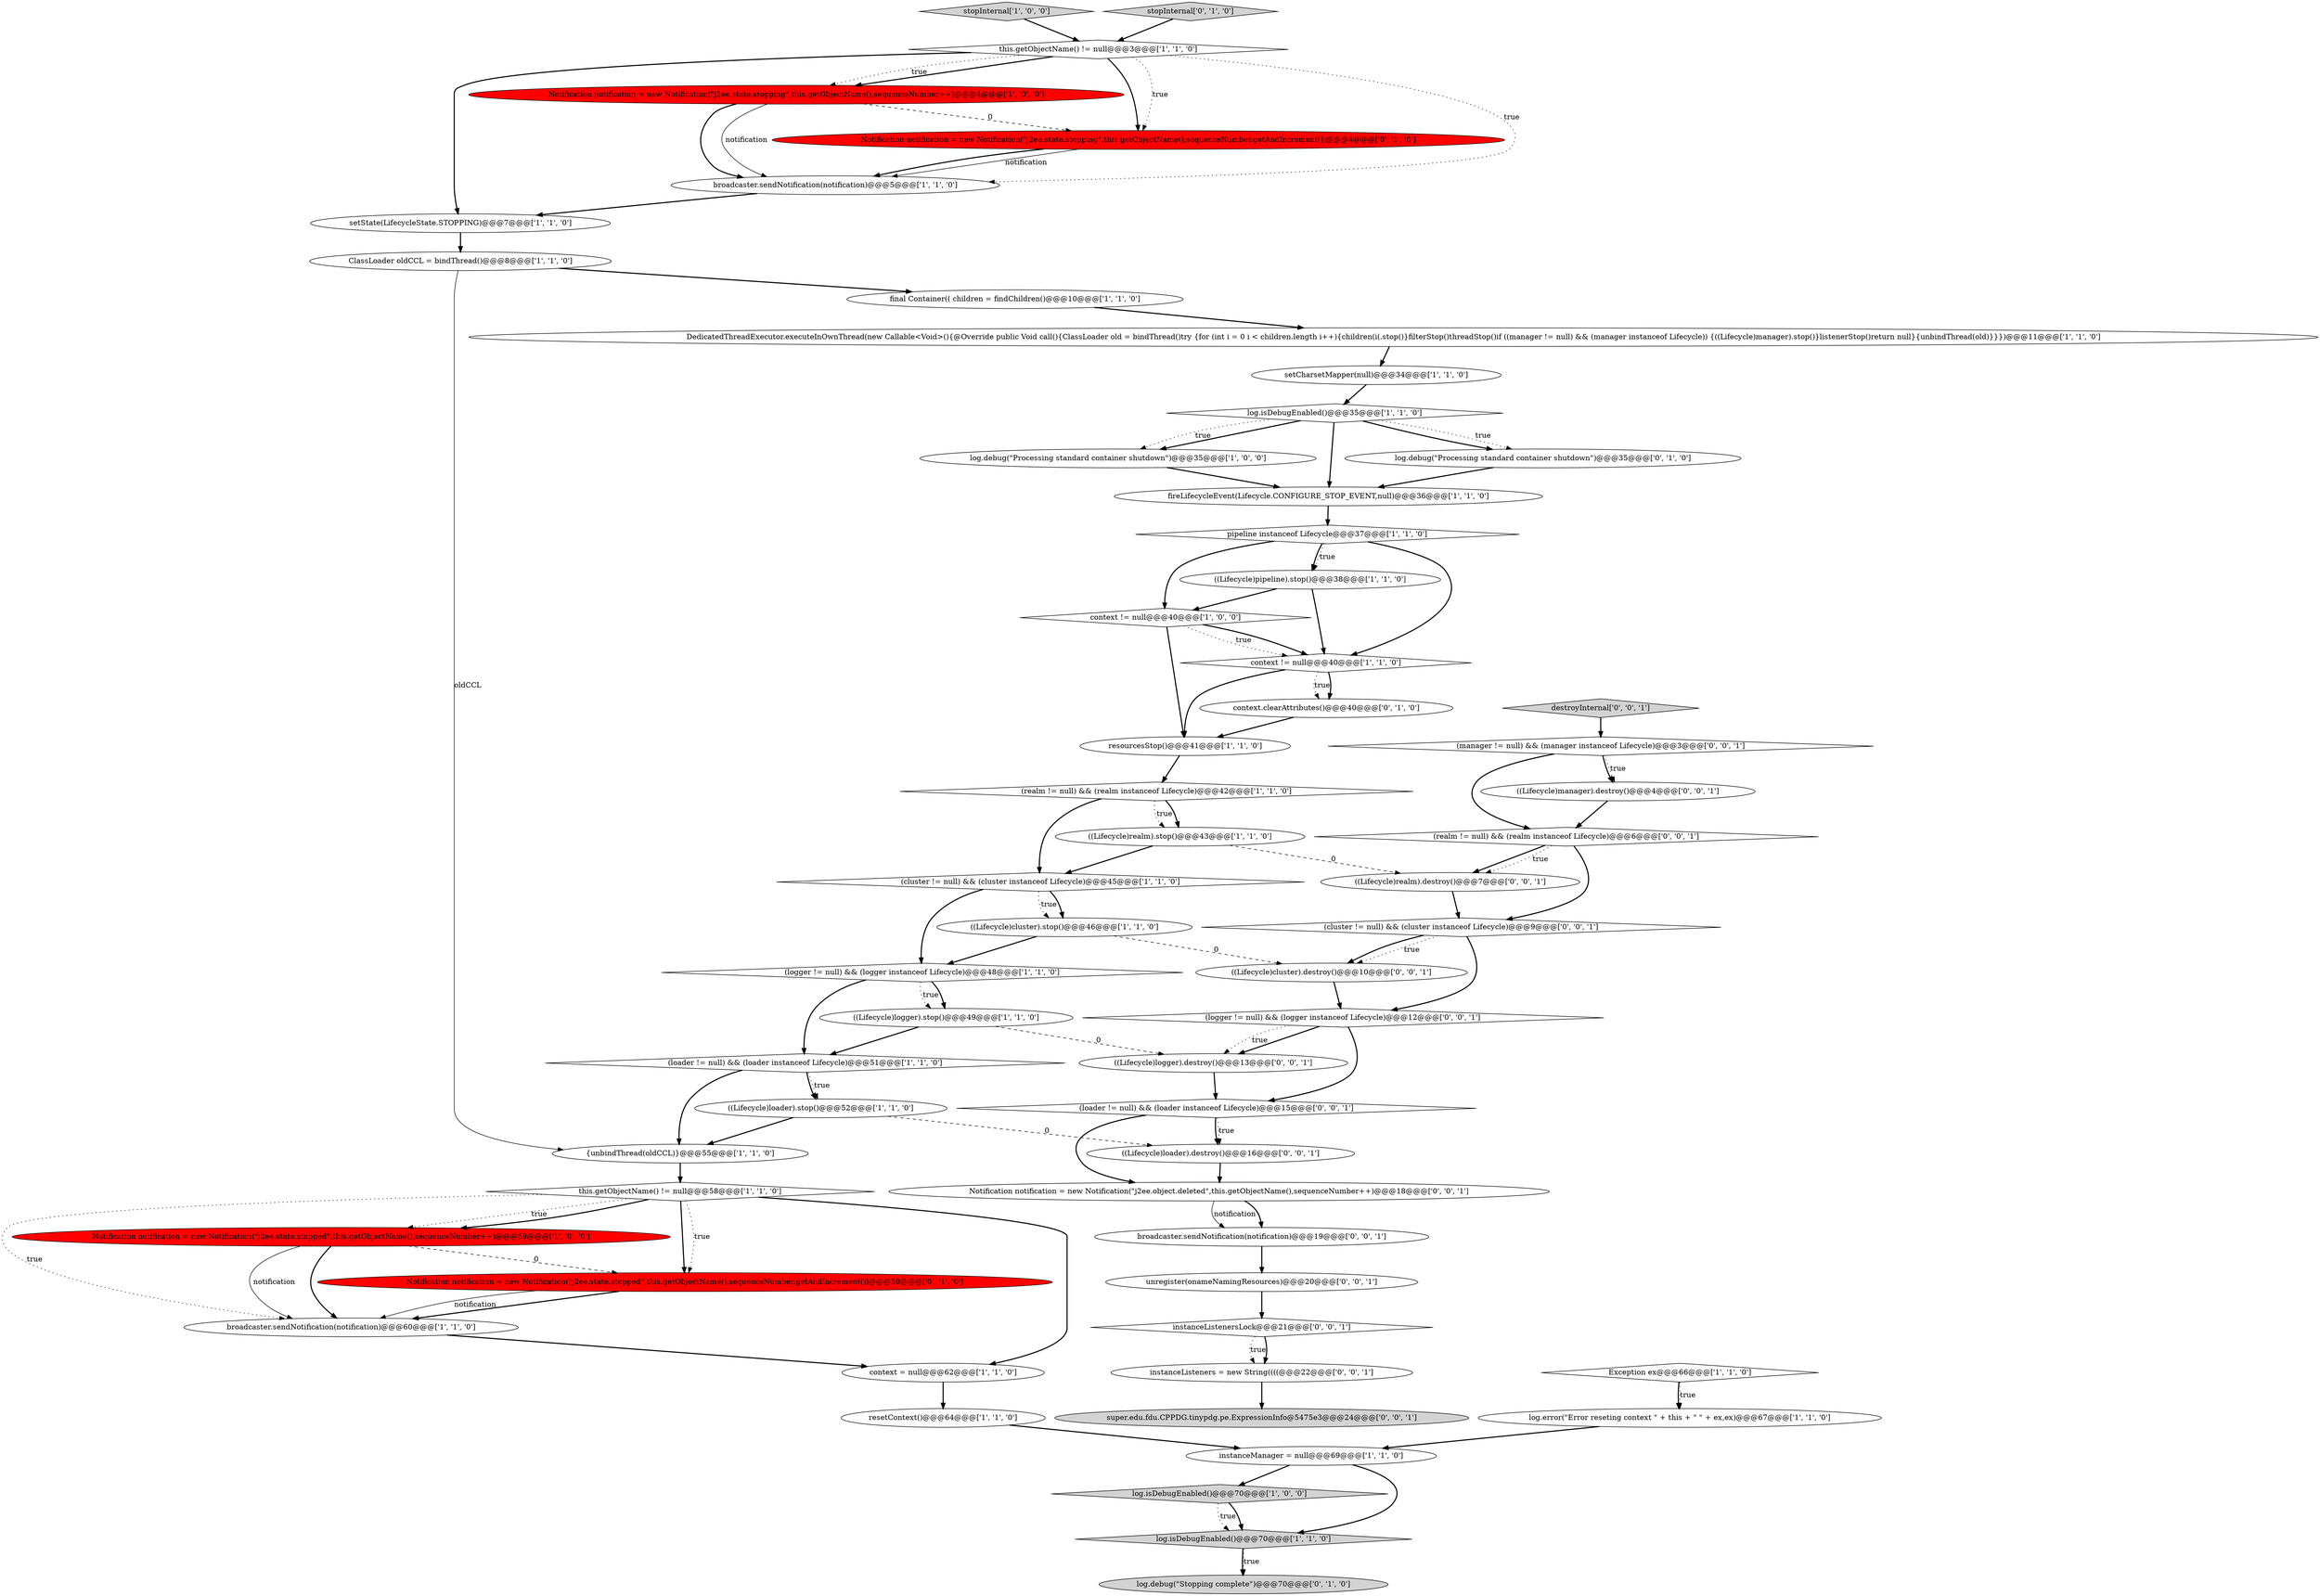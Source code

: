 digraph {
2 [style = filled, label = "((Lifecycle)loader).stop()@@@52@@@['1', '1', '0']", fillcolor = white, shape = ellipse image = "AAA0AAABBB1BBB"];
10 [style = filled, label = "this.getObjectName() != null@@@3@@@['1', '1', '0']", fillcolor = white, shape = diamond image = "AAA0AAABBB1BBB"];
44 [style = filled, label = "(logger != null) && (logger instanceof Lifecycle)@@@12@@@['0', '0', '1']", fillcolor = white, shape = diamond image = "AAA0AAABBB3BBB"];
5 [style = filled, label = "(logger != null) && (logger instanceof Lifecycle)@@@48@@@['1', '1', '0']", fillcolor = white, shape = diamond image = "AAA0AAABBB1BBB"];
28 [style = filled, label = "stopInternal['1', '0', '0']", fillcolor = lightgray, shape = diamond image = "AAA0AAABBB1BBB"];
13 [style = filled, label = "((Lifecycle)realm).stop()@@@43@@@['1', '1', '0']", fillcolor = white, shape = ellipse image = "AAA0AAABBB1BBB"];
48 [style = filled, label = "((Lifecycle)loader).destroy()@@@16@@@['0', '0', '1']", fillcolor = white, shape = ellipse image = "AAA0AAABBB3BBB"];
21 [style = filled, label = "log.isDebugEnabled()@@@70@@@['1', '0', '0']", fillcolor = lightgray, shape = diamond image = "AAA0AAABBB1BBB"];
9 [style = filled, label = "Exception ex@@@66@@@['1', '1', '0']", fillcolor = white, shape = diamond image = "AAA0AAABBB1BBB"];
35 [style = filled, label = "resetContext()@@@64@@@['1', '1', '0']", fillcolor = white, shape = ellipse image = "AAA0AAABBB1BBB"];
14 [style = filled, label = "setCharsetMapper(null)@@@34@@@['1', '1', '0']", fillcolor = white, shape = ellipse image = "AAA0AAABBB1BBB"];
22 [style = filled, label = "log.isDebugEnabled()@@@70@@@['1', '1', '0']", fillcolor = lightgray, shape = diamond image = "AAA0AAABBB1BBB"];
38 [style = filled, label = "Notification notification = new Notification(\"j2ee.state.stopping\",this.getObjectName(),sequenceNumber.getAndIncrement())@@@4@@@['0', '1', '0']", fillcolor = red, shape = ellipse image = "AAA1AAABBB2BBB"];
47 [style = filled, label = "((Lifecycle)realm).destroy()@@@7@@@['0', '0', '1']", fillcolor = white, shape = ellipse image = "AAA0AAABBB3BBB"];
8 [style = filled, label = "pipeline instanceof Lifecycle@@@37@@@['1', '1', '0']", fillcolor = white, shape = diamond image = "AAA0AAABBB1BBB"];
53 [style = filled, label = "Notification notification = new Notification(\"j2ee.object.deleted\",this.getObjectName(),sequenceNumber++)@@@18@@@['0', '0', '1']", fillcolor = white, shape = ellipse image = "AAA0AAABBB3BBB"];
34 [style = filled, label = "fireLifecycleEvent(Lifecycle.CONFIGURE_STOP_EVENT,null)@@@36@@@['1', '1', '0']", fillcolor = white, shape = ellipse image = "AAA0AAABBB1BBB"];
51 [style = filled, label = "broadcaster.sendNotification(notification)@@@19@@@['0', '0', '1']", fillcolor = white, shape = ellipse image = "AAA0AAABBB3BBB"];
58 [style = filled, label = "instanceListenersLock@@@21@@@['0', '0', '1']", fillcolor = white, shape = diamond image = "AAA0AAABBB3BBB"];
43 [style = filled, label = "(realm != null) && (realm instanceof Lifecycle)@@@6@@@['0', '0', '1']", fillcolor = white, shape = diamond image = "AAA0AAABBB3BBB"];
52 [style = filled, label = "super.edu.fdu.CPPDG.tinypdg.pe.ExpressionInfo@5475e3@@@24@@@['0', '0', '1']", fillcolor = lightgray, shape = ellipse image = "AAA0AAABBB3BBB"];
19 [style = filled, label = "Notification notification = new Notification(\"j2ee.state.stopped\",this.getObjectName(),sequenceNumber++)@@@59@@@['1', '0', '0']", fillcolor = red, shape = ellipse image = "AAA1AAABBB1BBB"];
42 [style = filled, label = "(cluster != null) && (cluster instanceof Lifecycle)@@@9@@@['0', '0', '1']", fillcolor = white, shape = diamond image = "AAA0AAABBB3BBB"];
36 [style = filled, label = "context.clearAttributes()@@@40@@@['0', '1', '0']", fillcolor = white, shape = ellipse image = "AAA0AAABBB2BBB"];
41 [style = filled, label = "Notification notification = new Notification(\"j2ee.state.stopped\",this.getObjectName(),sequenceNumber.getAndIncrement())@@@59@@@['0', '1', '0']", fillcolor = red, shape = ellipse image = "AAA1AAABBB2BBB"];
0 [style = filled, label = "broadcaster.sendNotification(notification)@@@60@@@['1', '1', '0']", fillcolor = white, shape = ellipse image = "AAA0AAABBB1BBB"];
55 [style = filled, label = "instanceListeners = new String((((@@@22@@@['0', '0', '1']", fillcolor = white, shape = ellipse image = "AAA0AAABBB3BBB"];
45 [style = filled, label = "((Lifecycle)manager).destroy()@@@4@@@['0', '0', '1']", fillcolor = white, shape = ellipse image = "AAA0AAABBB3BBB"];
6 [style = filled, label = "log.error(\"Error reseting context \" + this + \" \" + ex,ex)@@@67@@@['1', '1', '0']", fillcolor = white, shape = ellipse image = "AAA0AAABBB1BBB"];
7 [style = filled, label = "log.debug(\"Processing standard container shutdown\")@@@35@@@['1', '0', '0']", fillcolor = white, shape = ellipse image = "AAA0AAABBB1BBB"];
18 [style = filled, label = "final Container(( children = findChildren()@@@10@@@['1', '1', '0']", fillcolor = white, shape = ellipse image = "AAA0AAABBB1BBB"];
23 [style = filled, label = "DedicatedThreadExecutor.executeInOwnThread(new Callable<Void>(){@Override public Void call(){ClassLoader old = bindThread()try {for (int i = 0 i < children.length i++){children(i(.stop()}filterStop()threadStop()if ((manager != null) && (manager instanceof Lifecycle)) {((Lifecycle)manager).stop()}listenerStop()return null}{unbindThread(old)}}})@@@11@@@['1', '1', '0']", fillcolor = white, shape = ellipse image = "AAA0AAABBB1BBB"];
27 [style = filled, label = "((Lifecycle)pipeline).stop()@@@38@@@['1', '1', '0']", fillcolor = white, shape = ellipse image = "AAA0AAABBB1BBB"];
24 [style = filled, label = "instanceManager = null@@@69@@@['1', '1', '0']", fillcolor = white, shape = ellipse image = "AAA0AAABBB1BBB"];
46 [style = filled, label = "(manager != null) && (manager instanceof Lifecycle)@@@3@@@['0', '0', '1']", fillcolor = white, shape = diamond image = "AAA0AAABBB3BBB"];
50 [style = filled, label = "((Lifecycle)logger).destroy()@@@13@@@['0', '0', '1']", fillcolor = white, shape = ellipse image = "AAA0AAABBB3BBB"];
39 [style = filled, label = "stopInternal['0', '1', '0']", fillcolor = lightgray, shape = diamond image = "AAA0AAABBB2BBB"];
17 [style = filled, label = "(loader != null) && (loader instanceof Lifecycle)@@@51@@@['1', '1', '0']", fillcolor = white, shape = diamond image = "AAA0AAABBB1BBB"];
20 [style = filled, label = "((Lifecycle)cluster).stop()@@@46@@@['1', '1', '0']", fillcolor = white, shape = ellipse image = "AAA0AAABBB1BBB"];
29 [style = filled, label = "context != null@@@40@@@['1', '1', '0']", fillcolor = white, shape = diamond image = "AAA0AAABBB1BBB"];
30 [style = filled, label = "{unbindThread(oldCCL)}@@@55@@@['1', '1', '0']", fillcolor = white, shape = ellipse image = "AAA0AAABBB1BBB"];
37 [style = filled, label = "log.debug(\"Stopping complete\")@@@70@@@['0', '1', '0']", fillcolor = lightgray, shape = ellipse image = "AAA0AAABBB2BBB"];
32 [style = filled, label = "Notification notification = new Notification(\"j2ee.state.stopping\",this.getObjectName(),sequenceNumber++)@@@4@@@['1', '0', '0']", fillcolor = red, shape = ellipse image = "AAA1AAABBB1BBB"];
15 [style = filled, label = "(cluster != null) && (cluster instanceof Lifecycle)@@@45@@@['1', '1', '0']", fillcolor = white, shape = diamond image = "AAA0AAABBB1BBB"];
33 [style = filled, label = "log.isDebugEnabled()@@@35@@@['1', '1', '0']", fillcolor = white, shape = diamond image = "AAA0AAABBB1BBB"];
26 [style = filled, label = "((Lifecycle)logger).stop()@@@49@@@['1', '1', '0']", fillcolor = white, shape = ellipse image = "AAA0AAABBB1BBB"];
57 [style = filled, label = "((Lifecycle)cluster).destroy()@@@10@@@['0', '0', '1']", fillcolor = white, shape = ellipse image = "AAA0AAABBB3BBB"];
4 [style = filled, label = "(realm != null) && (realm instanceof Lifecycle)@@@42@@@['1', '1', '0']", fillcolor = white, shape = diamond image = "AAA0AAABBB1BBB"];
16 [style = filled, label = "broadcaster.sendNotification(notification)@@@5@@@['1', '1', '0']", fillcolor = white, shape = ellipse image = "AAA0AAABBB1BBB"];
31 [style = filled, label = "resourcesStop()@@@41@@@['1', '1', '0']", fillcolor = white, shape = ellipse image = "AAA0AAABBB1BBB"];
49 [style = filled, label = "unregister(onameNamingResources)@@@20@@@['0', '0', '1']", fillcolor = white, shape = ellipse image = "AAA0AAABBB3BBB"];
54 [style = filled, label = "destroyInternal['0', '0', '1']", fillcolor = lightgray, shape = diamond image = "AAA0AAABBB3BBB"];
25 [style = filled, label = "context = null@@@62@@@['1', '1', '0']", fillcolor = white, shape = ellipse image = "AAA0AAABBB1BBB"];
3 [style = filled, label = "ClassLoader oldCCL = bindThread()@@@8@@@['1', '1', '0']", fillcolor = white, shape = ellipse image = "AAA0AAABBB1BBB"];
11 [style = filled, label = "context != null@@@40@@@['1', '0', '0']", fillcolor = white, shape = diamond image = "AAA0AAABBB1BBB"];
1 [style = filled, label = "setState(LifecycleState.STOPPING)@@@7@@@['1', '1', '0']", fillcolor = white, shape = ellipse image = "AAA0AAABBB1BBB"];
12 [style = filled, label = "this.getObjectName() != null@@@58@@@['1', '1', '0']", fillcolor = white, shape = diamond image = "AAA0AAABBB1BBB"];
40 [style = filled, label = "log.debug(\"Processing standard container shutdown\")@@@35@@@['0', '1', '0']", fillcolor = white, shape = ellipse image = "AAA0AAABBB2BBB"];
56 [style = filled, label = "(loader != null) && (loader instanceof Lifecycle)@@@15@@@['0', '0', '1']", fillcolor = white, shape = diamond image = "AAA0AAABBB3BBB"];
41->0 [style = bold, label=""];
10->38 [style = dotted, label="true"];
22->37 [style = bold, label=""];
4->15 [style = bold, label=""];
42->57 [style = dotted, label="true"];
43->42 [style = bold, label=""];
11->29 [style = bold, label=""];
50->56 [style = bold, label=""];
15->20 [style = dotted, label="true"];
10->32 [style = bold, label=""];
25->35 [style = bold, label=""];
10->32 [style = dotted, label="true"];
9->6 [style = bold, label=""];
3->18 [style = bold, label=""];
26->50 [style = dashed, label="0"];
42->44 [style = bold, label=""];
45->43 [style = bold, label=""];
24->21 [style = bold, label=""];
0->25 [style = bold, label=""];
15->20 [style = bold, label=""];
53->51 [style = solid, label="notification"];
17->2 [style = dotted, label="true"];
56->48 [style = dotted, label="true"];
8->27 [style = bold, label=""];
10->16 [style = dotted, label="true"];
8->11 [style = bold, label=""];
56->53 [style = bold, label=""];
29->36 [style = dotted, label="true"];
33->7 [style = bold, label=""];
29->36 [style = bold, label=""];
26->17 [style = bold, label=""];
32->38 [style = dashed, label="0"];
49->58 [style = bold, label=""];
54->46 [style = bold, label=""];
36->31 [style = bold, label=""];
33->40 [style = dotted, label="true"];
31->4 [style = bold, label=""];
21->22 [style = dotted, label="true"];
44->50 [style = bold, label=""];
40->34 [style = bold, label=""];
34->8 [style = bold, label=""];
5->17 [style = bold, label=""];
23->14 [style = bold, label=""];
12->41 [style = bold, label=""];
4->13 [style = dotted, label="true"];
44->50 [style = dotted, label="true"];
2->48 [style = dashed, label="0"];
43->47 [style = bold, label=""];
27->11 [style = bold, label=""];
17->2 [style = bold, label=""];
12->19 [style = dotted, label="true"];
21->22 [style = bold, label=""];
20->57 [style = dashed, label="0"];
46->45 [style = dotted, label="true"];
12->0 [style = dotted, label="true"];
56->48 [style = bold, label=""];
5->26 [style = dotted, label="true"];
19->0 [style = solid, label="notification"];
13->15 [style = bold, label=""];
43->47 [style = dotted, label="true"];
41->0 [style = solid, label="notification"];
27->29 [style = bold, label=""];
58->55 [style = dotted, label="true"];
10->1 [style = bold, label=""];
38->16 [style = solid, label="notification"];
46->43 [style = bold, label=""];
44->56 [style = bold, label=""];
18->23 [style = bold, label=""];
47->42 [style = bold, label=""];
11->29 [style = dotted, label="true"];
4->13 [style = bold, label=""];
38->16 [style = bold, label=""];
1->3 [style = bold, label=""];
5->26 [style = bold, label=""];
22->37 [style = dotted, label="true"];
12->41 [style = dotted, label="true"];
6->24 [style = bold, label=""];
32->16 [style = bold, label=""];
19->0 [style = bold, label=""];
35->24 [style = bold, label=""];
19->41 [style = dashed, label="0"];
11->31 [style = bold, label=""];
30->12 [style = bold, label=""];
16->1 [style = bold, label=""];
42->57 [style = bold, label=""];
32->16 [style = solid, label="notification"];
55->52 [style = bold, label=""];
10->38 [style = bold, label=""];
33->7 [style = dotted, label="true"];
28->10 [style = bold, label=""];
53->51 [style = bold, label=""];
29->31 [style = bold, label=""];
17->30 [style = bold, label=""];
48->53 [style = bold, label=""];
51->49 [style = bold, label=""];
58->55 [style = bold, label=""];
9->6 [style = dotted, label="true"];
24->22 [style = bold, label=""];
3->30 [style = solid, label="oldCCL"];
14->33 [style = bold, label=""];
15->5 [style = bold, label=""];
20->5 [style = bold, label=""];
7->34 [style = bold, label=""];
33->40 [style = bold, label=""];
12->25 [style = bold, label=""];
39->10 [style = bold, label=""];
46->45 [style = bold, label=""];
57->44 [style = bold, label=""];
13->47 [style = dashed, label="0"];
8->27 [style = dotted, label="true"];
2->30 [style = bold, label=""];
12->19 [style = bold, label=""];
33->34 [style = bold, label=""];
8->29 [style = bold, label=""];
}
